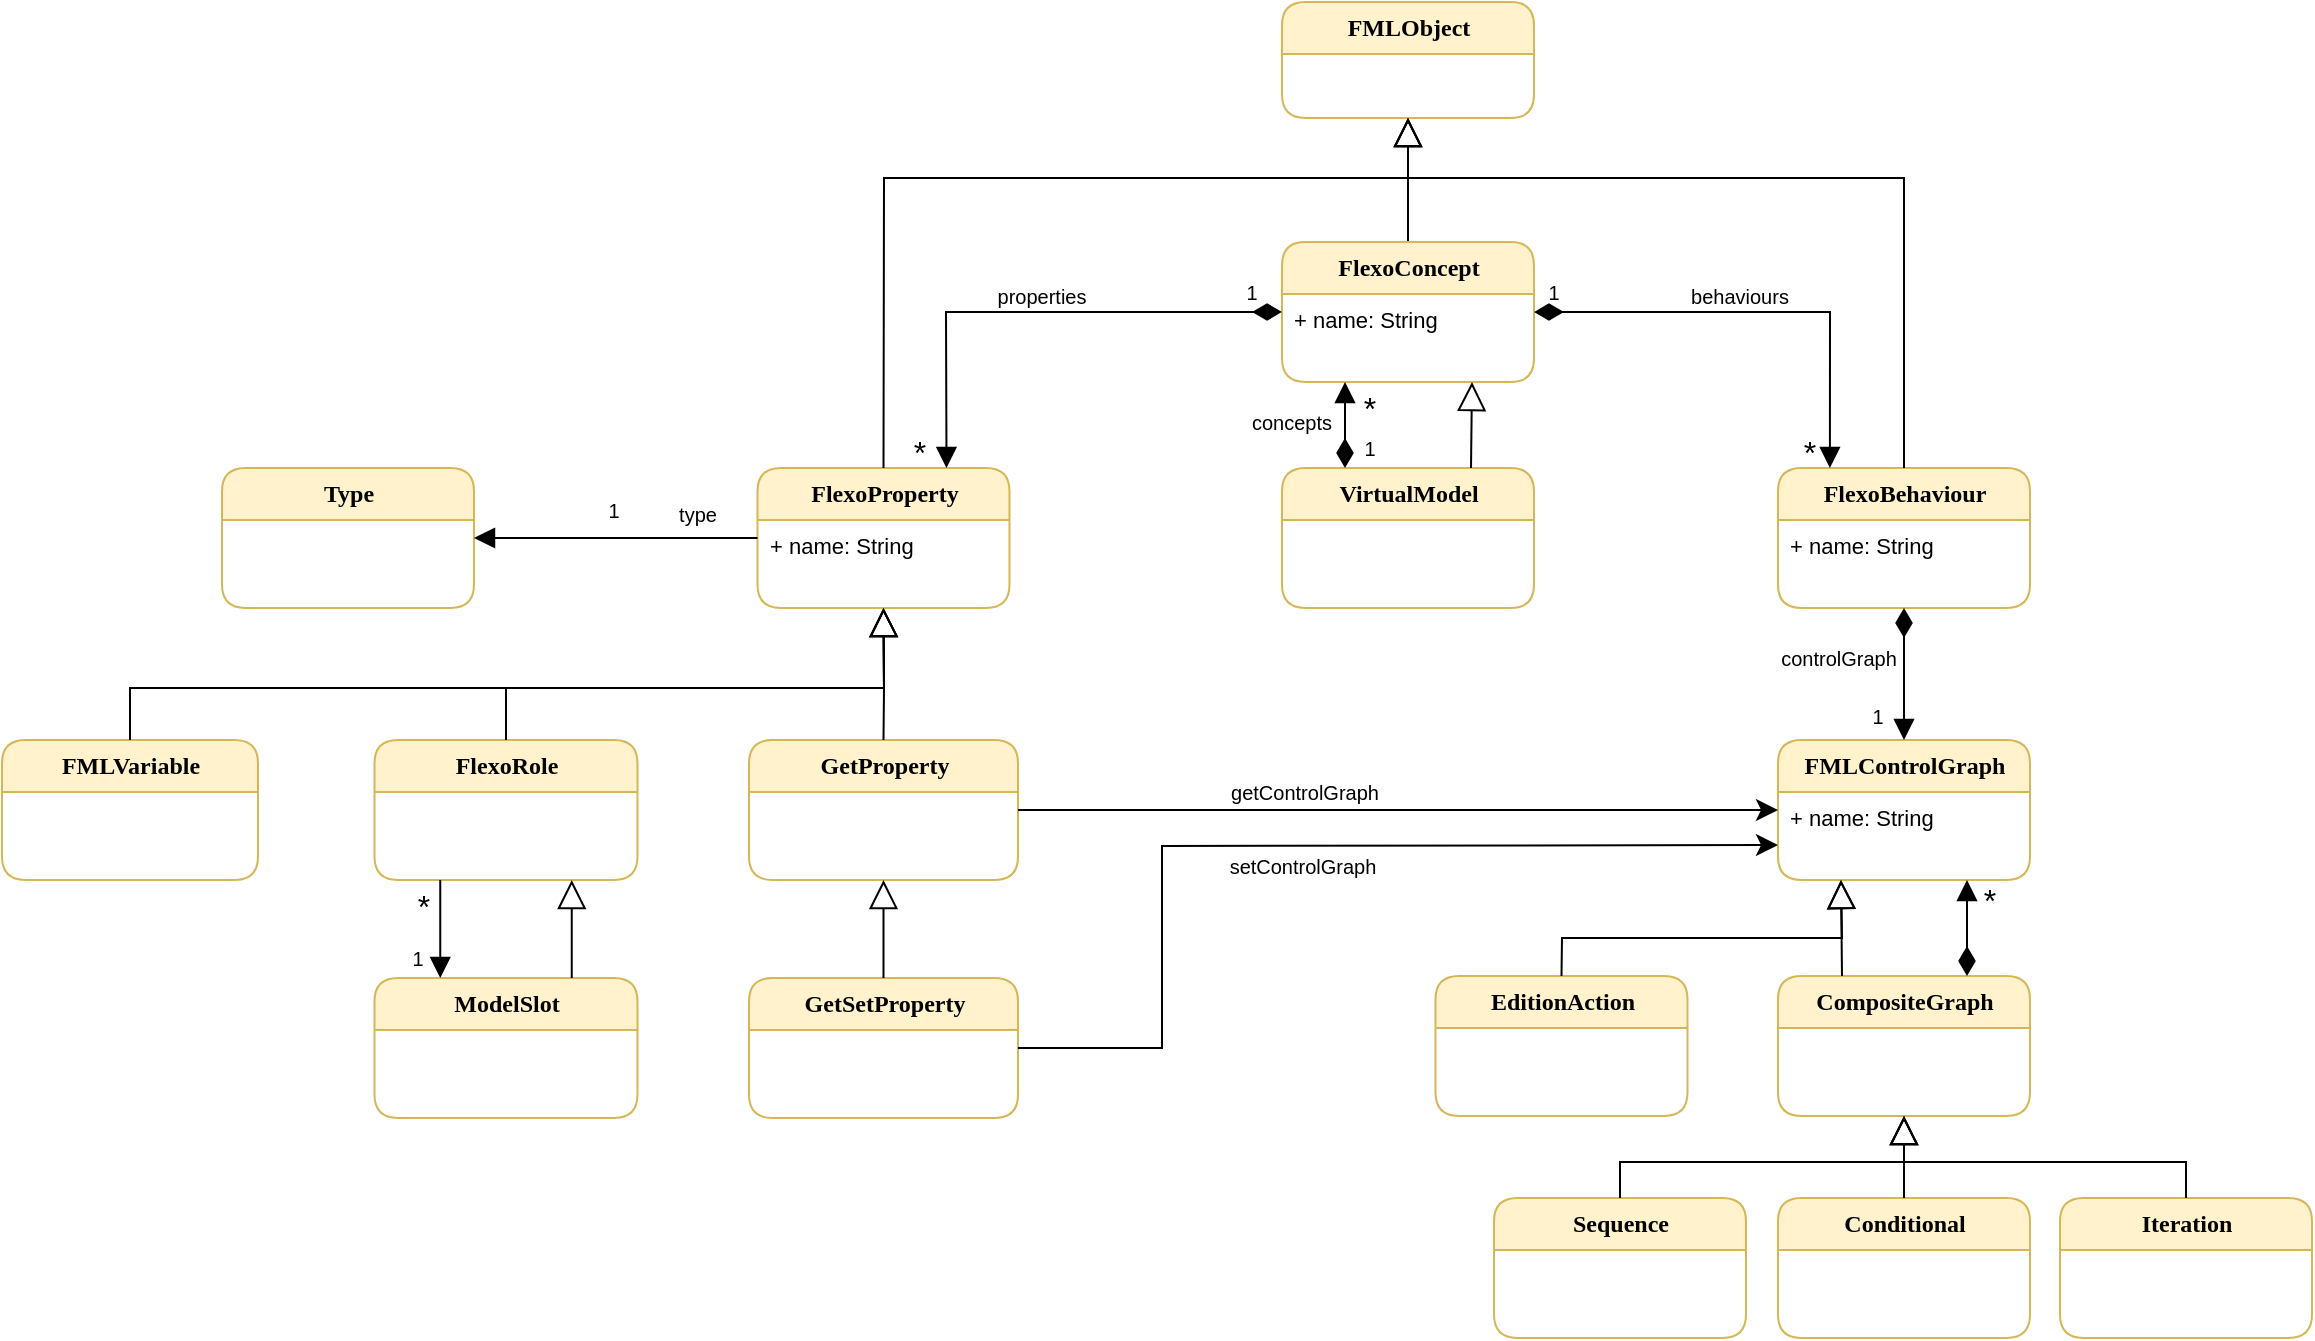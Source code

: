 <mxfile version="15.2.9" type="github">
  <diagram id="sEFRr4wUanCQYCdafpWD" name="Page-1">
    <mxGraphModel dx="2084" dy="1862" grid="1" gridSize="10" guides="1" tooltips="1" connect="1" arrows="1" fold="1" page="1" pageScale="1" pageWidth="850" pageHeight="1100" math="0" shadow="0">
      <root>
        <mxCell id="0" />
        <mxCell id="1" parent="0" />
        <mxCell id="y19e_6FGH_JvGNeWYl3u-1" value="&lt;font style=&quot;font-size: 12px&quot;&gt;&lt;b&gt;FMLObject&lt;/b&gt;&lt;/font&gt;" style="swimlane;html=1;fontStyle=0;childLayout=stackLayout;horizontal=1;startSize=26;fillColor=#fff2cc;horizontalStack=0;resizeParent=1;resizeLast=0;collapsible=1;marginBottom=0;swimlaneFillColor=#ffffff;rounded=1;shadow=0;comic=0;labelBackgroundColor=none;strokeWidth=1;fontFamily=Verdana;fontSize=10;align=center;strokeColor=#d6b656;sketch=0;swimlaneLine=1;glass=0;" parent="1" vertex="1">
          <mxGeometry x="-90" y="-1080" width="126" height="58" as="geometry" />
        </mxCell>
        <mxCell id="y19e_6FGH_JvGNeWYl3u-2" value="" style="endArrow=block;endSize=12;endFill=0;html=1;exitX=0.5;exitY=0;exitDx=0;exitDy=0;rounded=0;" parent="1" source="y19e_6FGH_JvGNeWYl3u-3" target="y19e_6FGH_JvGNeWYl3u-1" edge="1">
          <mxGeometry width="160" relative="1" as="geometry">
            <mxPoint x="-311" y="-620" as="sourcePoint" />
            <mxPoint x="-136" y="-682" as="targetPoint" />
          </mxGeometry>
        </mxCell>
        <mxCell id="y19e_6FGH_JvGNeWYl3u-3" value="&lt;font style=&quot;font-size: 12px&quot;&gt;&lt;b&gt;FlexoConcept&lt;/b&gt;&lt;/font&gt;" style="swimlane;html=1;fontStyle=0;childLayout=stackLayout;horizontal=1;startSize=26;fillColor=#fff2cc;horizontalStack=0;resizeParent=1;resizeLast=0;collapsible=1;marginBottom=0;swimlaneFillColor=#ffffff;rounded=1;shadow=0;comic=0;labelBackgroundColor=none;strokeWidth=1;fontFamily=Verdana;fontSize=10;align=center;strokeColor=#d6b656;" parent="1" vertex="1">
          <mxGeometry x="-90" y="-960" width="126" height="70" as="geometry" />
        </mxCell>
        <mxCell id="y19e_6FGH_JvGNeWYl3u-4" value="+ name: String" style="text;html=1;strokeColor=none;fillColor=none;align=left;verticalAlign=top;spacingLeft=4;spacingRight=4;whiteSpace=wrap;overflow=hidden;rotatable=0;points=[[0,0.5],[1,0.5]];portConstraint=eastwest;fontSize=11;" parent="y19e_6FGH_JvGNeWYl3u-3" vertex="1">
          <mxGeometry y="26" width="126" height="18" as="geometry" />
        </mxCell>
        <mxCell id="y19e_6FGH_JvGNeWYl3u-5" value="&lt;font style=&quot;font-size: 12px&quot;&gt;&lt;b&gt;FlexoProperty&lt;/b&gt;&lt;/font&gt;" style="swimlane;html=1;fontStyle=0;childLayout=stackLayout;horizontal=1;startSize=26;fillColor=#fff2cc;horizontalStack=0;resizeParent=1;resizeLast=0;collapsible=1;marginBottom=0;swimlaneFillColor=#ffffff;rounded=1;shadow=0;comic=0;labelBackgroundColor=none;strokeWidth=1;fontFamily=Verdana;fontSize=10;align=center;strokeColor=#d6b656;" parent="1" vertex="1">
          <mxGeometry x="-352.25" y="-847" width="126" height="70" as="geometry" />
        </mxCell>
        <mxCell id="y19e_6FGH_JvGNeWYl3u-6" value="+ name: String" style="text;html=1;strokeColor=none;fillColor=none;align=left;verticalAlign=top;spacingLeft=4;spacingRight=4;whiteSpace=wrap;overflow=hidden;rotatable=0;points=[[0,0.5],[1,0.5]];portConstraint=eastwest;fontSize=11;" parent="y19e_6FGH_JvGNeWYl3u-5" vertex="1">
          <mxGeometry y="26" width="126" height="18" as="geometry" />
        </mxCell>
        <mxCell id="y19e_6FGH_JvGNeWYl3u-7" value="" style="endArrow=block;html=1;fontSize=10;entryX=0.75;entryY=0;entryDx=0;entryDy=0;exitX=0;exitY=0.5;exitDx=0;exitDy=0;endFill=1;endSize=8;startArrow=diamondThin;startFill=1;startSize=12;rounded=0;" parent="1" source="y19e_6FGH_JvGNeWYl3u-4" target="y19e_6FGH_JvGNeWYl3u-5" edge="1">
          <mxGeometry width="50" height="50" relative="1" as="geometry">
            <mxPoint x="-158" y="-925" as="sourcePoint" />
            <mxPoint x="-182" y="-840" as="targetPoint" />
            <Array as="points">
              <mxPoint x="-258" y="-925" />
            </Array>
          </mxGeometry>
        </mxCell>
        <mxCell id="y19e_6FGH_JvGNeWYl3u-8" value="&lt;font style=&quot;font-size: 16px&quot;&gt;*&lt;/font&gt;" style="text;html=1;strokeColor=none;fillColor=none;align=center;verticalAlign=middle;whiteSpace=wrap;rounded=0;fontSize=10;" parent="1" vertex="1">
          <mxGeometry x="-276" y="-865" width="10" height="20" as="geometry" />
        </mxCell>
        <mxCell id="y19e_6FGH_JvGNeWYl3u-9" value="1" style="text;html=1;strokeColor=none;fillColor=none;align=center;verticalAlign=middle;whiteSpace=wrap;rounded=0;fontSize=10;" parent="1" vertex="1">
          <mxGeometry x="-115" y="-945" width="20" height="20" as="geometry" />
        </mxCell>
        <mxCell id="y19e_6FGH_JvGNeWYl3u-10" value="properties" style="text;html=1;strokeColor=none;fillColor=none;align=center;verticalAlign=middle;whiteSpace=wrap;rounded=0;fontSize=10;" parent="1" vertex="1">
          <mxGeometry x="-240" y="-943" width="60" height="20" as="geometry" />
        </mxCell>
        <mxCell id="y19e_6FGH_JvGNeWYl3u-11" value="&lt;font style=&quot;font-size: 12px&quot;&gt;&lt;b&gt;Type&lt;/b&gt;&lt;/font&gt;" style="swimlane;html=1;fontStyle=0;childLayout=stackLayout;horizontal=1;startSize=26;fillColor=#fff2cc;horizontalStack=0;resizeParent=1;resizeLast=0;collapsible=1;marginBottom=0;swimlaneFillColor=#ffffff;rounded=1;shadow=0;comic=0;labelBackgroundColor=none;strokeWidth=1;fontFamily=Verdana;fontSize=10;align=center;strokeColor=#d6b656;" parent="1" vertex="1">
          <mxGeometry x="-620" y="-847" width="126" height="70" as="geometry" />
        </mxCell>
        <mxCell id="y19e_6FGH_JvGNeWYl3u-12" value="" style="endArrow=block;html=1;fontSize=10;endFill=1;rounded=0;startSize=6;endSize=8;entryX=1;entryY=0.5;entryDx=0;entryDy=0;exitX=0;exitY=0.5;exitDx=0;exitDy=0;" parent="1" source="y19e_6FGH_JvGNeWYl3u-6" target="y19e_6FGH_JvGNeWYl3u-11" edge="1">
          <mxGeometry width="50" height="50" relative="1" as="geometry">
            <mxPoint x="-370" y="-790" as="sourcePoint" />
            <mxPoint x="-470" y="-860" as="targetPoint" />
          </mxGeometry>
        </mxCell>
        <mxCell id="y19e_6FGH_JvGNeWYl3u-13" value="type" style="text;html=1;strokeColor=none;fillColor=none;align=center;verticalAlign=middle;whiteSpace=wrap;rounded=0;fontSize=10;" parent="1" vertex="1">
          <mxGeometry x="-412.25" y="-834" width="60" height="20" as="geometry" />
        </mxCell>
        <mxCell id="y19e_6FGH_JvGNeWYl3u-17" value="&lt;font style=&quot;font-size: 12px&quot;&gt;&lt;b&gt;FMLVariable&lt;/b&gt;&lt;/font&gt;" style="swimlane;html=1;fontStyle=0;childLayout=stackLayout;horizontal=1;startSize=26;fillColor=#fff2cc;horizontalStack=0;resizeParent=1;resizeLast=0;collapsible=1;marginBottom=0;swimlaneFillColor=#ffffff;rounded=1;shadow=0;comic=0;labelBackgroundColor=none;strokeWidth=1;fontFamily=Verdana;fontSize=10;align=center;strokeColor=#d6b656;" parent="1" vertex="1">
          <mxGeometry x="-730" y="-711" width="128" height="70" as="geometry" />
        </mxCell>
        <mxCell id="y19e_6FGH_JvGNeWYl3u-19" value="&lt;font style=&quot;font-size: 12px&quot;&gt;&lt;b&gt;FlexoRole&lt;/b&gt;&lt;/font&gt;" style="swimlane;html=1;fontStyle=0;childLayout=stackLayout;horizontal=1;startSize=26;fillColor=#fff2cc;horizontalStack=0;resizeParent=1;resizeLast=0;collapsible=1;marginBottom=0;swimlaneFillColor=#ffffff;rounded=1;shadow=0;comic=0;labelBackgroundColor=none;strokeWidth=1;fontFamily=Verdana;fontSize=10;align=center;strokeColor=#d6b656;" parent="1" vertex="1">
          <mxGeometry x="-543.75" y="-711" width="131.5" height="70" as="geometry" />
        </mxCell>
        <mxCell id="y19e_6FGH_JvGNeWYl3u-21" value="&lt;font style=&quot;font-size: 12px&quot;&gt;&lt;b&gt;GetProperty&lt;/b&gt;&lt;/font&gt;" style="swimlane;html=1;fontStyle=0;childLayout=stackLayout;horizontal=1;startSize=26;fillColor=#fff2cc;horizontalStack=0;resizeParent=1;resizeLast=0;collapsible=1;marginBottom=0;swimlaneFillColor=#ffffff;rounded=1;shadow=0;comic=0;labelBackgroundColor=none;strokeWidth=1;fontFamily=Verdana;fontSize=10;align=center;strokeColor=#d6b656;" parent="1" vertex="1">
          <mxGeometry x="-356.5" y="-711" width="134.5" height="70" as="geometry" />
        </mxCell>
        <mxCell id="y19e_6FGH_JvGNeWYl3u-22" value="&lt;font style=&quot;font-size: 12px&quot;&gt;&lt;b&gt;GetSetProperty&lt;/b&gt;&lt;/font&gt;" style="swimlane;html=1;fontStyle=0;childLayout=stackLayout;horizontal=1;startSize=26;fillColor=#fff2cc;horizontalStack=0;resizeParent=1;resizeLast=0;collapsible=1;marginBottom=0;swimlaneFillColor=#ffffff;rounded=1;shadow=0;comic=0;labelBackgroundColor=none;strokeWidth=1;fontFamily=Verdana;fontSize=10;align=center;strokeColor=#d6b656;" parent="1" vertex="1">
          <mxGeometry x="-356.5" y="-592" width="134.5" height="70" as="geometry" />
        </mxCell>
        <mxCell id="y19e_6FGH_JvGNeWYl3u-23" value="&lt;font style=&quot;font-size: 12px&quot;&gt;&lt;b&gt;VirtualModel&lt;/b&gt;&lt;/font&gt;" style="swimlane;html=1;fontStyle=0;childLayout=stackLayout;horizontal=1;startSize=26;fillColor=#fff2cc;horizontalStack=0;resizeParent=1;resizeLast=0;collapsible=1;marginBottom=0;swimlaneFillColor=#ffffff;rounded=1;shadow=0;comic=0;labelBackgroundColor=none;strokeWidth=1;fontFamily=Verdana;fontSize=10;align=center;strokeColor=#d6b656;" parent="1" vertex="1">
          <mxGeometry x="-90" y="-847" width="126" height="70" as="geometry" />
        </mxCell>
        <mxCell id="y19e_6FGH_JvGNeWYl3u-24" value="" style="endArrow=block;endSize=12;endFill=0;html=1;exitX=0.75;exitY=0;exitDx=0;exitDy=0;rounded=0;" parent="1" source="y19e_6FGH_JvGNeWYl3u-23" edge="1">
          <mxGeometry width="160" relative="1" as="geometry">
            <mxPoint x="-17" y="-950" as="sourcePoint" />
            <mxPoint x="5" y="-890" as="targetPoint" />
          </mxGeometry>
        </mxCell>
        <mxCell id="y19e_6FGH_JvGNeWYl3u-25" value="" style="endArrow=block;html=1;fontSize=10;entryX=0.25;entryY=1;entryDx=0;entryDy=0;exitX=0.25;exitY=0;exitDx=0;exitDy=0;endFill=1;endSize=8;startArrow=diamondThin;startFill=1;startSize=12;" parent="1" source="y19e_6FGH_JvGNeWYl3u-23" target="y19e_6FGH_JvGNeWYl3u-3" edge="1">
          <mxGeometry width="50" height="50" relative="1" as="geometry">
            <mxPoint x="-86" y="-863" as="sourcePoint" />
            <mxPoint x="-190" y="-863" as="targetPoint" />
          </mxGeometry>
        </mxCell>
        <mxCell id="y19e_6FGH_JvGNeWYl3u-26" value="1" style="text;html=1;strokeColor=none;fillColor=none;align=center;verticalAlign=middle;whiteSpace=wrap;rounded=0;fontSize=10;" parent="1" vertex="1">
          <mxGeometry x="-56" y="-867" width="20" height="20" as="geometry" />
        </mxCell>
        <mxCell id="y19e_6FGH_JvGNeWYl3u-27" value="&lt;font style=&quot;font-size: 16px&quot;&gt;*&lt;/font&gt;" style="text;html=1;strokeColor=none;fillColor=none;align=center;verticalAlign=middle;whiteSpace=wrap;rounded=0;fontSize=10;" parent="1" vertex="1">
          <mxGeometry x="-51" y="-887" width="10" height="20" as="geometry" />
        </mxCell>
        <mxCell id="y19e_6FGH_JvGNeWYl3u-33" value="" style="endArrow=block;endSize=12;endFill=0;html=1;exitX=0.5;exitY=0;exitDx=0;exitDy=0;rounded=0;entryX=0.5;entryY=1;entryDx=0;entryDy=0;" parent="1" source="y19e_6FGH_JvGNeWYl3u-17" target="y19e_6FGH_JvGNeWYl3u-5" edge="1">
          <mxGeometry width="160" relative="1" as="geometry">
            <mxPoint x="-867" y="-707" as="sourcePoint" />
            <mxPoint x="-349" y="-767" as="targetPoint" />
            <Array as="points">
              <mxPoint x="-666" y="-737" />
              <mxPoint x="-289" y="-737" />
            </Array>
          </mxGeometry>
        </mxCell>
        <mxCell id="y19e_6FGH_JvGNeWYl3u-34" value="" style="endArrow=block;endSize=12;endFill=0;html=1;exitX=0.5;exitY=0;exitDx=0;exitDy=0;rounded=0;entryX=0.5;entryY=1;entryDx=0;entryDy=0;" parent="1" source="y19e_6FGH_JvGNeWYl3u-19" target="y19e_6FGH_JvGNeWYl3u-5" edge="1">
          <mxGeometry width="160" relative="1" as="geometry">
            <mxPoint x="-728" y="-707" as="sourcePoint" />
            <mxPoint x="-312" y="-767" as="targetPoint" />
            <Array as="points">
              <mxPoint x="-478" y="-737" />
              <mxPoint x="-289" y="-737" />
            </Array>
          </mxGeometry>
        </mxCell>
        <mxCell id="y19e_6FGH_JvGNeWYl3u-36" value="" style="endArrow=block;endSize=12;endFill=0;html=1;exitX=0.5;exitY=0;exitDx=0;exitDy=0;rounded=0;entryX=0.5;entryY=1;entryDx=0;entryDy=0;" parent="1" source="y19e_6FGH_JvGNeWYl3u-21" target="y19e_6FGH_JvGNeWYl3u-5" edge="1">
          <mxGeometry width="160" relative="1" as="geometry">
            <mxPoint x="-433.5" y="-707" as="sourcePoint" />
            <mxPoint x="-349" y="-767" as="targetPoint" />
            <Array as="points">
              <mxPoint x="-289" y="-737" />
            </Array>
          </mxGeometry>
        </mxCell>
        <mxCell id="y19e_6FGH_JvGNeWYl3u-37" value="" style="endArrow=block;endSize=12;endFill=0;html=1;exitX=0.5;exitY=0;exitDx=0;exitDy=0;rounded=0;entryX=0.5;entryY=1;entryDx=0;entryDy=0;" parent="1" source="y19e_6FGH_JvGNeWYl3u-22" target="y19e_6FGH_JvGNeWYl3u-21" edge="1">
          <mxGeometry width="160" relative="1" as="geometry">
            <mxPoint x="-279.25" y="-701" as="sourcePoint" />
            <mxPoint x="-349" y="-761" as="targetPoint" />
          </mxGeometry>
        </mxCell>
        <mxCell id="y19e_6FGH_JvGNeWYl3u-38" value="&lt;div&gt;&lt;font style=&quot;font-size: 12px&quot;&gt;&lt;b&gt;ModelSlot&lt;/b&gt;&lt;/font&gt;&lt;/div&gt;" style="swimlane;html=1;fontStyle=0;childLayout=stackLayout;horizontal=1;startSize=26;fillColor=#fff2cc;horizontalStack=0;resizeParent=1;resizeLast=0;collapsible=1;marginBottom=0;swimlaneFillColor=#ffffff;rounded=1;shadow=0;comic=0;labelBackgroundColor=none;strokeWidth=1;fontFamily=Verdana;fontSize=10;align=center;strokeColor=#d6b656;" parent="1" vertex="1">
          <mxGeometry x="-543.75" y="-592" width="131.5" height="70" as="geometry" />
        </mxCell>
        <mxCell id="y19e_6FGH_JvGNeWYl3u-39" value="" style="endArrow=block;endSize=12;endFill=0;html=1;exitX=0.75;exitY=0;exitDx=0;exitDy=0;rounded=0;entryX=0.75;entryY=1;entryDx=0;entryDy=0;" parent="1" source="y19e_6FGH_JvGNeWYl3u-38" target="y19e_6FGH_JvGNeWYl3u-19" edge="1">
          <mxGeometry width="160" relative="1" as="geometry">
            <mxPoint x="-468" y="-701" as="sourcePoint" />
            <mxPoint x="-493.75" y="-621" as="targetPoint" />
          </mxGeometry>
        </mxCell>
        <mxCell id="y19e_6FGH_JvGNeWYl3u-40" value="&lt;font style=&quot;font-size: 12px&quot;&gt;&lt;b&gt;FlexoBehaviour&lt;/b&gt;&lt;/font&gt;" style="swimlane;html=1;fontStyle=0;childLayout=stackLayout;horizontal=1;startSize=26;fillColor=#fff2cc;horizontalStack=0;resizeParent=1;resizeLast=0;collapsible=1;marginBottom=0;swimlaneFillColor=#ffffff;rounded=1;shadow=0;comic=0;labelBackgroundColor=none;strokeWidth=1;fontFamily=Verdana;fontSize=10;align=center;strokeColor=#d6b656;" parent="1" vertex="1">
          <mxGeometry x="158" y="-847" width="126" height="70" as="geometry" />
        </mxCell>
        <mxCell id="y19e_6FGH_JvGNeWYl3u-41" value="+ name: String" style="text;html=1;strokeColor=none;fillColor=none;align=left;verticalAlign=top;spacingLeft=4;spacingRight=4;whiteSpace=wrap;overflow=hidden;rotatable=0;points=[[0,0.5],[1,0.5]];portConstraint=eastwest;fontSize=11;" parent="y19e_6FGH_JvGNeWYl3u-40" vertex="1">
          <mxGeometry y="26" width="126" height="18" as="geometry" />
        </mxCell>
        <mxCell id="y19e_6FGH_JvGNeWYl3u-42" value="" style="endArrow=block;html=1;fontSize=10;entryX=0.206;entryY=0;entryDx=0;entryDy=0;exitX=1;exitY=0.5;exitDx=0;exitDy=0;endFill=1;endSize=8;startArrow=diamondThin;startFill=1;startSize=12;entryPerimeter=0;rounded=0;" parent="1" source="y19e_6FGH_JvGNeWYl3u-4" target="y19e_6FGH_JvGNeWYl3u-40" edge="1">
          <mxGeometry width="50" height="50" relative="1" as="geometry">
            <mxPoint x="192" y="-843" as="sourcePoint" />
            <mxPoint x="88" y="-843" as="targetPoint" />
            <Array as="points">
              <mxPoint x="184" y="-925" />
            </Array>
          </mxGeometry>
        </mxCell>
        <mxCell id="y19e_6FGH_JvGNeWYl3u-43" value="&lt;font style=&quot;font-size: 16px&quot;&gt;*&lt;/font&gt;" style="text;html=1;strokeColor=none;fillColor=none;align=center;verticalAlign=middle;whiteSpace=wrap;rounded=0;fontSize=10;" parent="1" vertex="1">
          <mxGeometry x="169" y="-861" width="10" height="12" as="geometry" />
        </mxCell>
        <mxCell id="y19e_6FGH_JvGNeWYl3u-44" value="1" style="text;html=1;strokeColor=none;fillColor=none;align=center;verticalAlign=middle;whiteSpace=wrap;rounded=0;fontSize=10;" parent="1" vertex="1">
          <mxGeometry x="36" y="-945" width="20" height="20" as="geometry" />
        </mxCell>
        <mxCell id="y19e_6FGH_JvGNeWYl3u-45" value="behaviours" style="text;html=1;strokeColor=none;fillColor=none;align=center;verticalAlign=middle;whiteSpace=wrap;rounded=0;fontSize=10;" parent="1" vertex="1">
          <mxGeometry x="109" y="-943" width="60" height="20" as="geometry" />
        </mxCell>
        <mxCell id="y19e_6FGH_JvGNeWYl3u-46" value="&lt;font style=&quot;font-size: 12px&quot;&gt;&lt;b&gt;FMLControlGraph&lt;/b&gt;&lt;/font&gt;" style="swimlane;html=1;fontStyle=0;childLayout=stackLayout;horizontal=1;startSize=26;fillColor=#fff2cc;horizontalStack=0;resizeParent=1;resizeLast=0;collapsible=1;marginBottom=0;swimlaneFillColor=#ffffff;rounded=1;shadow=0;comic=0;labelBackgroundColor=none;strokeWidth=1;fontFamily=Verdana;fontSize=10;align=center;strokeColor=#d6b656;" parent="1" vertex="1">
          <mxGeometry x="158" y="-711" width="126" height="70" as="geometry" />
        </mxCell>
        <mxCell id="y19e_6FGH_JvGNeWYl3u-47" value="+ name: String" style="text;html=1;strokeColor=none;fillColor=none;align=left;verticalAlign=top;spacingLeft=4;spacingRight=4;whiteSpace=wrap;overflow=hidden;rotatable=0;points=[[0,0.5],[1,0.5]];portConstraint=eastwest;fontSize=11;" parent="y19e_6FGH_JvGNeWYl3u-46" vertex="1">
          <mxGeometry y="26" width="126" height="18" as="geometry" />
        </mxCell>
        <mxCell id="y19e_6FGH_JvGNeWYl3u-48" value="" style="endArrow=block;html=1;fontSize=10;entryX=0.5;entryY=0;entryDx=0;entryDy=0;exitX=0.5;exitY=1;exitDx=0;exitDy=0;endFill=1;endSize=8;startArrow=diamondThin;startFill=1;startSize=12;" parent="1" source="y19e_6FGH_JvGNeWYl3u-40" target="y19e_6FGH_JvGNeWYl3u-46" edge="1">
          <mxGeometry width="50" height="50" relative="1" as="geometry">
            <mxPoint x="120.25" y="-841" as="sourcePoint" />
            <mxPoint x="120.25" y="-901" as="targetPoint" />
          </mxGeometry>
        </mxCell>
        <mxCell id="y19e_6FGH_JvGNeWYl3u-49" value="1" style="text;html=1;strokeColor=none;fillColor=none;align=center;verticalAlign=middle;whiteSpace=wrap;rounded=0;fontSize=10;" parent="1" vertex="1">
          <mxGeometry x="-434" y="-836" width="20" height="20" as="geometry" />
        </mxCell>
        <mxCell id="y19e_6FGH_JvGNeWYl3u-52" value="1" style="text;html=1;strokeColor=none;fillColor=none;align=center;verticalAlign=middle;whiteSpace=wrap;rounded=0;fontSize=10;" parent="1" vertex="1">
          <mxGeometry x="-532.25" y="-612" width="20" height="20" as="geometry" />
        </mxCell>
        <mxCell id="y19e_6FGH_JvGNeWYl3u-53" value="&lt;font style=&quot;font-size: 16px&quot;&gt;*&lt;/font&gt;" style="text;html=1;strokeColor=none;fillColor=none;align=center;verticalAlign=middle;whiteSpace=wrap;rounded=0;fontSize=10;" parent="1" vertex="1">
          <mxGeometry x="-523.75" y="-638" width="10" height="20" as="geometry" />
        </mxCell>
        <mxCell id="y19e_6FGH_JvGNeWYl3u-54" value="" style="endArrow=block;html=1;fontSize=10;exitX=0.25;exitY=1;exitDx=0;exitDy=0;endFill=1;rounded=0;startSize=6;endSize=8;entryX=0.25;entryY=0;entryDx=0;entryDy=0;" parent="1" source="y19e_6FGH_JvGNeWYl3u-19" target="y19e_6FGH_JvGNeWYl3u-38" edge="1">
          <mxGeometry width="50" height="50" relative="1" as="geometry">
            <mxPoint x="-641.75" y="-701" as="sourcePoint" />
            <mxPoint x="-641.75" y="-741" as="targetPoint" />
          </mxGeometry>
        </mxCell>
        <mxCell id="y19e_6FGH_JvGNeWYl3u-56" value="&lt;font style=&quot;font-size: 12px&quot;&gt;&lt;b&gt;EditionAction&lt;/b&gt;&lt;/font&gt;" style="swimlane;html=1;fontStyle=0;childLayout=stackLayout;horizontal=1;startSize=26;fillColor=#fff2cc;horizontalStack=0;resizeParent=1;resizeLast=0;collapsible=1;marginBottom=0;swimlaneFillColor=#ffffff;rounded=1;shadow=0;comic=0;labelBackgroundColor=none;strokeWidth=1;fontFamily=Verdana;fontSize=10;align=center;strokeColor=#d6b656;" parent="1" vertex="1">
          <mxGeometry x="-13.25" y="-593" width="126" height="70" as="geometry" />
        </mxCell>
        <mxCell id="y19e_6FGH_JvGNeWYl3u-57" value="&lt;font style=&quot;font-size: 12px&quot;&gt;&lt;b&gt;CompositeGraph&lt;/b&gt;&lt;/font&gt;" style="swimlane;html=1;fontStyle=0;childLayout=stackLayout;horizontal=1;startSize=26;fillColor=#fff2cc;horizontalStack=0;resizeParent=1;resizeLast=0;collapsible=1;marginBottom=0;swimlaneFillColor=#ffffff;rounded=1;shadow=0;comic=0;labelBackgroundColor=none;strokeWidth=1;fontFamily=Verdana;fontSize=10;align=center;strokeColor=#d6b656;" parent="1" vertex="1">
          <mxGeometry x="158" y="-593" width="126" height="70" as="geometry" />
        </mxCell>
        <mxCell id="y19e_6FGH_JvGNeWYl3u-58" value="" style="endArrow=block;endSize=12;endFill=0;html=1;rounded=0;entryX=0.25;entryY=1;entryDx=0;entryDy=0;" parent="1" target="y19e_6FGH_JvGNeWYl3u-46" edge="1">
          <mxGeometry width="160" relative="1" as="geometry">
            <mxPoint x="190" y="-593" as="sourcePoint" />
            <mxPoint x="208" y="-632" as="targetPoint" />
          </mxGeometry>
        </mxCell>
        <mxCell id="y19e_6FGH_JvGNeWYl3u-59" value="1" style="text;html=1;strokeColor=none;fillColor=none;align=center;verticalAlign=middle;whiteSpace=wrap;rounded=0;fontSize=10;" parent="1" vertex="1">
          <mxGeometry x="198" y="-733" width="20" height="20" as="geometry" />
        </mxCell>
        <mxCell id="y19e_6FGH_JvGNeWYl3u-60" value="" style="endArrow=block;html=1;fontSize=10;entryX=0.75;entryY=1;entryDx=0;entryDy=0;exitX=0.75;exitY=0;exitDx=0;exitDy=0;endFill=1;endSize=8;startArrow=diamondThin;startFill=1;startSize=12;" parent="1" source="y19e_6FGH_JvGNeWYl3u-57" target="y19e_6FGH_JvGNeWYl3u-46" edge="1">
          <mxGeometry width="50" height="50" relative="1" as="geometry">
            <mxPoint x="128" y="-602" as="sourcePoint" />
            <mxPoint x="128" y="-662" as="targetPoint" />
          </mxGeometry>
        </mxCell>
        <mxCell id="y19e_6FGH_JvGNeWYl3u-61" value="&lt;font style=&quot;font-size: 16px&quot;&gt;*&lt;/font&gt;" style="text;html=1;strokeColor=none;fillColor=none;align=center;verticalAlign=middle;whiteSpace=wrap;rounded=0;fontSize=10;" parent="1" vertex="1">
          <mxGeometry x="259" y="-641" width="10" height="20" as="geometry" />
        </mxCell>
        <mxCell id="y19e_6FGH_JvGNeWYl3u-62" value="&lt;font style=&quot;font-size: 12px&quot;&gt;&lt;b&gt;Iteration&lt;/b&gt;&lt;/font&gt;" style="swimlane;html=1;fontStyle=0;childLayout=stackLayout;horizontal=1;startSize=26;fillColor=#fff2cc;horizontalStack=0;resizeParent=1;resizeLast=0;collapsible=1;marginBottom=0;swimlaneFillColor=#ffffff;rounded=1;shadow=0;comic=0;labelBackgroundColor=none;strokeWidth=1;fontFamily=Verdana;fontSize=10;align=center;strokeColor=#d6b656;" parent="1" vertex="1">
          <mxGeometry x="299" y="-482" width="126" height="70" as="geometry" />
        </mxCell>
        <mxCell id="y19e_6FGH_JvGNeWYl3u-63" value="&lt;font style=&quot;font-size: 12px&quot;&gt;&lt;b&gt;Conditional&lt;/b&gt;&lt;/font&gt;" style="swimlane;html=1;fontStyle=0;childLayout=stackLayout;horizontal=1;startSize=26;fillColor=#fff2cc;horizontalStack=0;resizeParent=1;resizeLast=0;collapsible=1;marginBottom=0;swimlaneFillColor=#ffffff;rounded=1;shadow=0;comic=0;labelBackgroundColor=none;strokeWidth=1;fontFamily=Verdana;fontSize=10;align=center;strokeColor=#d6b656;" parent="1" vertex="1">
          <mxGeometry x="158" y="-482" width="126" height="70" as="geometry" />
        </mxCell>
        <mxCell id="y19e_6FGH_JvGNeWYl3u-64" value="&lt;font style=&quot;font-size: 12px&quot;&gt;&lt;b&gt;Sequence&lt;/b&gt;&lt;/font&gt;" style="swimlane;html=1;fontStyle=0;childLayout=stackLayout;horizontal=1;startSize=26;fillColor=#fff2cc;horizontalStack=0;resizeParent=1;resizeLast=0;collapsible=1;marginBottom=0;swimlaneFillColor=#ffffff;rounded=1;shadow=0;comic=0;labelBackgroundColor=none;strokeWidth=1;fontFamily=Verdana;fontSize=10;align=center;strokeColor=#d6b656;" parent="1" vertex="1">
          <mxGeometry x="16" y="-482" width="126" height="70" as="geometry" />
        </mxCell>
        <mxCell id="y19e_6FGH_JvGNeWYl3u-65" value="" style="endArrow=block;endSize=12;endFill=0;html=1;exitX=0.5;exitY=0;exitDx=0;exitDy=0;rounded=0;entryX=0.5;entryY=1;entryDx=0;entryDy=0;" parent="1" source="y19e_6FGH_JvGNeWYl3u-62" target="y19e_6FGH_JvGNeWYl3u-57" edge="1">
          <mxGeometry width="160" relative="1" as="geometry">
            <mxPoint x="262.5" y="-583" as="sourcePoint" />
            <mxPoint x="238" y="-512" as="targetPoint" />
            <Array as="points">
              <mxPoint x="362" y="-500" />
              <mxPoint x="221" y="-500" />
            </Array>
          </mxGeometry>
        </mxCell>
        <mxCell id="y19e_6FGH_JvGNeWYl3u-66" value="" style="endArrow=block;endSize=12;endFill=0;html=1;exitX=0.5;exitY=0;exitDx=0;exitDy=0;rounded=0;entryX=0.5;entryY=1;entryDx=0;entryDy=0;" parent="1" source="y19e_6FGH_JvGNeWYl3u-63" target="y19e_6FGH_JvGNeWYl3u-57" edge="1">
          <mxGeometry width="160" relative="1" as="geometry">
            <mxPoint x="231" y="-472" as="sourcePoint" />
            <mxPoint x="208" y="-502" as="targetPoint" />
            <Array as="points">
              <mxPoint x="221" y="-502" />
            </Array>
          </mxGeometry>
        </mxCell>
        <mxCell id="y19e_6FGH_JvGNeWYl3u-67" value="" style="endArrow=block;endSize=12;endFill=0;html=1;exitX=0.5;exitY=0;exitDx=0;exitDy=0;rounded=0;entryX=0.5;entryY=1;entryDx=0;entryDy=0;" parent="1" source="y19e_6FGH_JvGNeWYl3u-64" target="y19e_6FGH_JvGNeWYl3u-57" edge="1">
          <mxGeometry width="160" relative="1" as="geometry">
            <mxPoint x="114" y="-472" as="sourcePoint" />
            <mxPoint x="138" y="-502" as="targetPoint" />
            <Array as="points">
              <mxPoint x="79" y="-500" />
              <mxPoint x="221" y="-500" />
            </Array>
          </mxGeometry>
        </mxCell>
        <mxCell id="y19e_6FGH_JvGNeWYl3u-68" value="" style="endArrow=block;endSize=12;endFill=0;html=1;rounded=0;exitX=0.5;exitY=0;exitDx=0;exitDy=0;entryX=0.25;entryY=1;entryDx=0;entryDy=0;" parent="1" source="y19e_6FGH_JvGNeWYl3u-56" target="y19e_6FGH_JvGNeWYl3u-46" edge="1">
          <mxGeometry width="160" relative="1" as="geometry">
            <mxPoint x="199.5" y="-583" as="sourcePoint" />
            <mxPoint x="138" y="-632" as="targetPoint" />
            <Array as="points">
              <mxPoint x="50" y="-612" />
              <mxPoint x="190" y="-612" />
            </Array>
          </mxGeometry>
        </mxCell>
        <mxCell id="y19e_6FGH_JvGNeWYl3u-70" value="" style="endArrow=block;endSize=12;endFill=0;html=1;exitX=0.5;exitY=0;exitDx=0;exitDy=0;rounded=0;entryX=0.5;entryY=1;entryDx=0;entryDy=0;" parent="1" source="y19e_6FGH_JvGNeWYl3u-40" target="y19e_6FGH_JvGNeWYl3u-1" edge="1">
          <mxGeometry width="160" relative="1" as="geometry">
            <mxPoint x="1" y="-950" as="sourcePoint" />
            <mxPoint x="1" y="-1000" as="targetPoint" />
            <Array as="points">
              <mxPoint x="221" y="-992" />
              <mxPoint x="-27" y="-992" />
            </Array>
          </mxGeometry>
        </mxCell>
        <mxCell id="y19e_6FGH_JvGNeWYl3u-71" value="" style="endArrow=block;endSize=12;endFill=0;html=1;exitX=0.5;exitY=0;exitDx=0;exitDy=0;rounded=0;entryX=0.5;entryY=1;entryDx=0;entryDy=0;" parent="1" source="y19e_6FGH_JvGNeWYl3u-5" target="y19e_6FGH_JvGNeWYl3u-1" edge="1">
          <mxGeometry width="160" relative="1" as="geometry">
            <mxPoint x="231" y="-837" as="sourcePoint" />
            <mxPoint x="1" y="-1000" as="targetPoint" />
            <Array as="points">
              <mxPoint x="-289" y="-992" />
              <mxPoint x="-27" y="-992" />
            </Array>
          </mxGeometry>
        </mxCell>
        <mxCell id="y19e_6FGH_JvGNeWYl3u-72" value="" style="endArrow=classic;html=1;fontSize=10;exitX=1;exitY=0.5;exitDx=0;exitDy=0;endFill=1;rounded=0;startSize=6;endSize=8;entryX=0;entryY=0.5;entryDx=0;entryDy=0;" parent="1" source="y19e_6FGH_JvGNeWYl3u-21" target="y19e_6FGH_JvGNeWYl3u-47" edge="1">
          <mxGeometry width="50" height="50" relative="1" as="geometry">
            <mxPoint x="-499.125" y="-701" as="sourcePoint" />
            <mxPoint x="-499" y="-882" as="targetPoint" />
          </mxGeometry>
        </mxCell>
        <mxCell id="y19e_6FGH_JvGNeWYl3u-73" value="" style="endArrow=classic;html=1;fontSize=10;exitX=1;exitY=0.5;exitDx=0;exitDy=0;endFill=1;rounded=0;startSize=6;endSize=8;entryX=0;entryY=0.75;entryDx=0;entryDy=0;" parent="1" source="y19e_6FGH_JvGNeWYl3u-22" target="y19e_6FGH_JvGNeWYl3u-46" edge="1">
          <mxGeometry width="50" height="50" relative="1" as="geometry">
            <mxPoint x="-92" y="-666" as="sourcePoint" />
            <mxPoint x="168" y="-666" as="targetPoint" />
            <Array as="points">
              <mxPoint x="-150" y="-557" />
              <mxPoint x="-150" y="-658" />
            </Array>
          </mxGeometry>
        </mxCell>
        <mxCell id="y19e_6FGH_JvGNeWYl3u-74" value="getControlGraph" style="text;html=1;strokeColor=none;fillColor=none;align=center;verticalAlign=middle;whiteSpace=wrap;rounded=0;fontSize=10;" parent="1" vertex="1">
          <mxGeometry x="-127" y="-695" width="97" height="20" as="geometry" />
        </mxCell>
        <mxCell id="y19e_6FGH_JvGNeWYl3u-75" value="setControlGraph" style="text;html=1;strokeColor=none;fillColor=none;align=center;verticalAlign=middle;whiteSpace=wrap;rounded=0;fontSize=10;" parent="1" vertex="1">
          <mxGeometry x="-128" y="-658" width="97" height="20" as="geometry" />
        </mxCell>
        <mxCell id="y19e_6FGH_JvGNeWYl3u-76" value="controlGraph" style="text;html=1;strokeColor=none;fillColor=none;align=center;verticalAlign=middle;whiteSpace=wrap;rounded=0;fontSize=10;" parent="1" vertex="1">
          <mxGeometry x="140" y="-762" width="97" height="20" as="geometry" />
        </mxCell>
        <mxCell id="y19e_6FGH_JvGNeWYl3u-77" value="concepts" style="text;html=1;strokeColor=none;fillColor=none;align=center;verticalAlign=middle;whiteSpace=wrap;rounded=0;fontSize=10;" parent="1" vertex="1">
          <mxGeometry x="-115" y="-880" width="60" height="20" as="geometry" />
        </mxCell>
      </root>
    </mxGraphModel>
  </diagram>
</mxfile>
